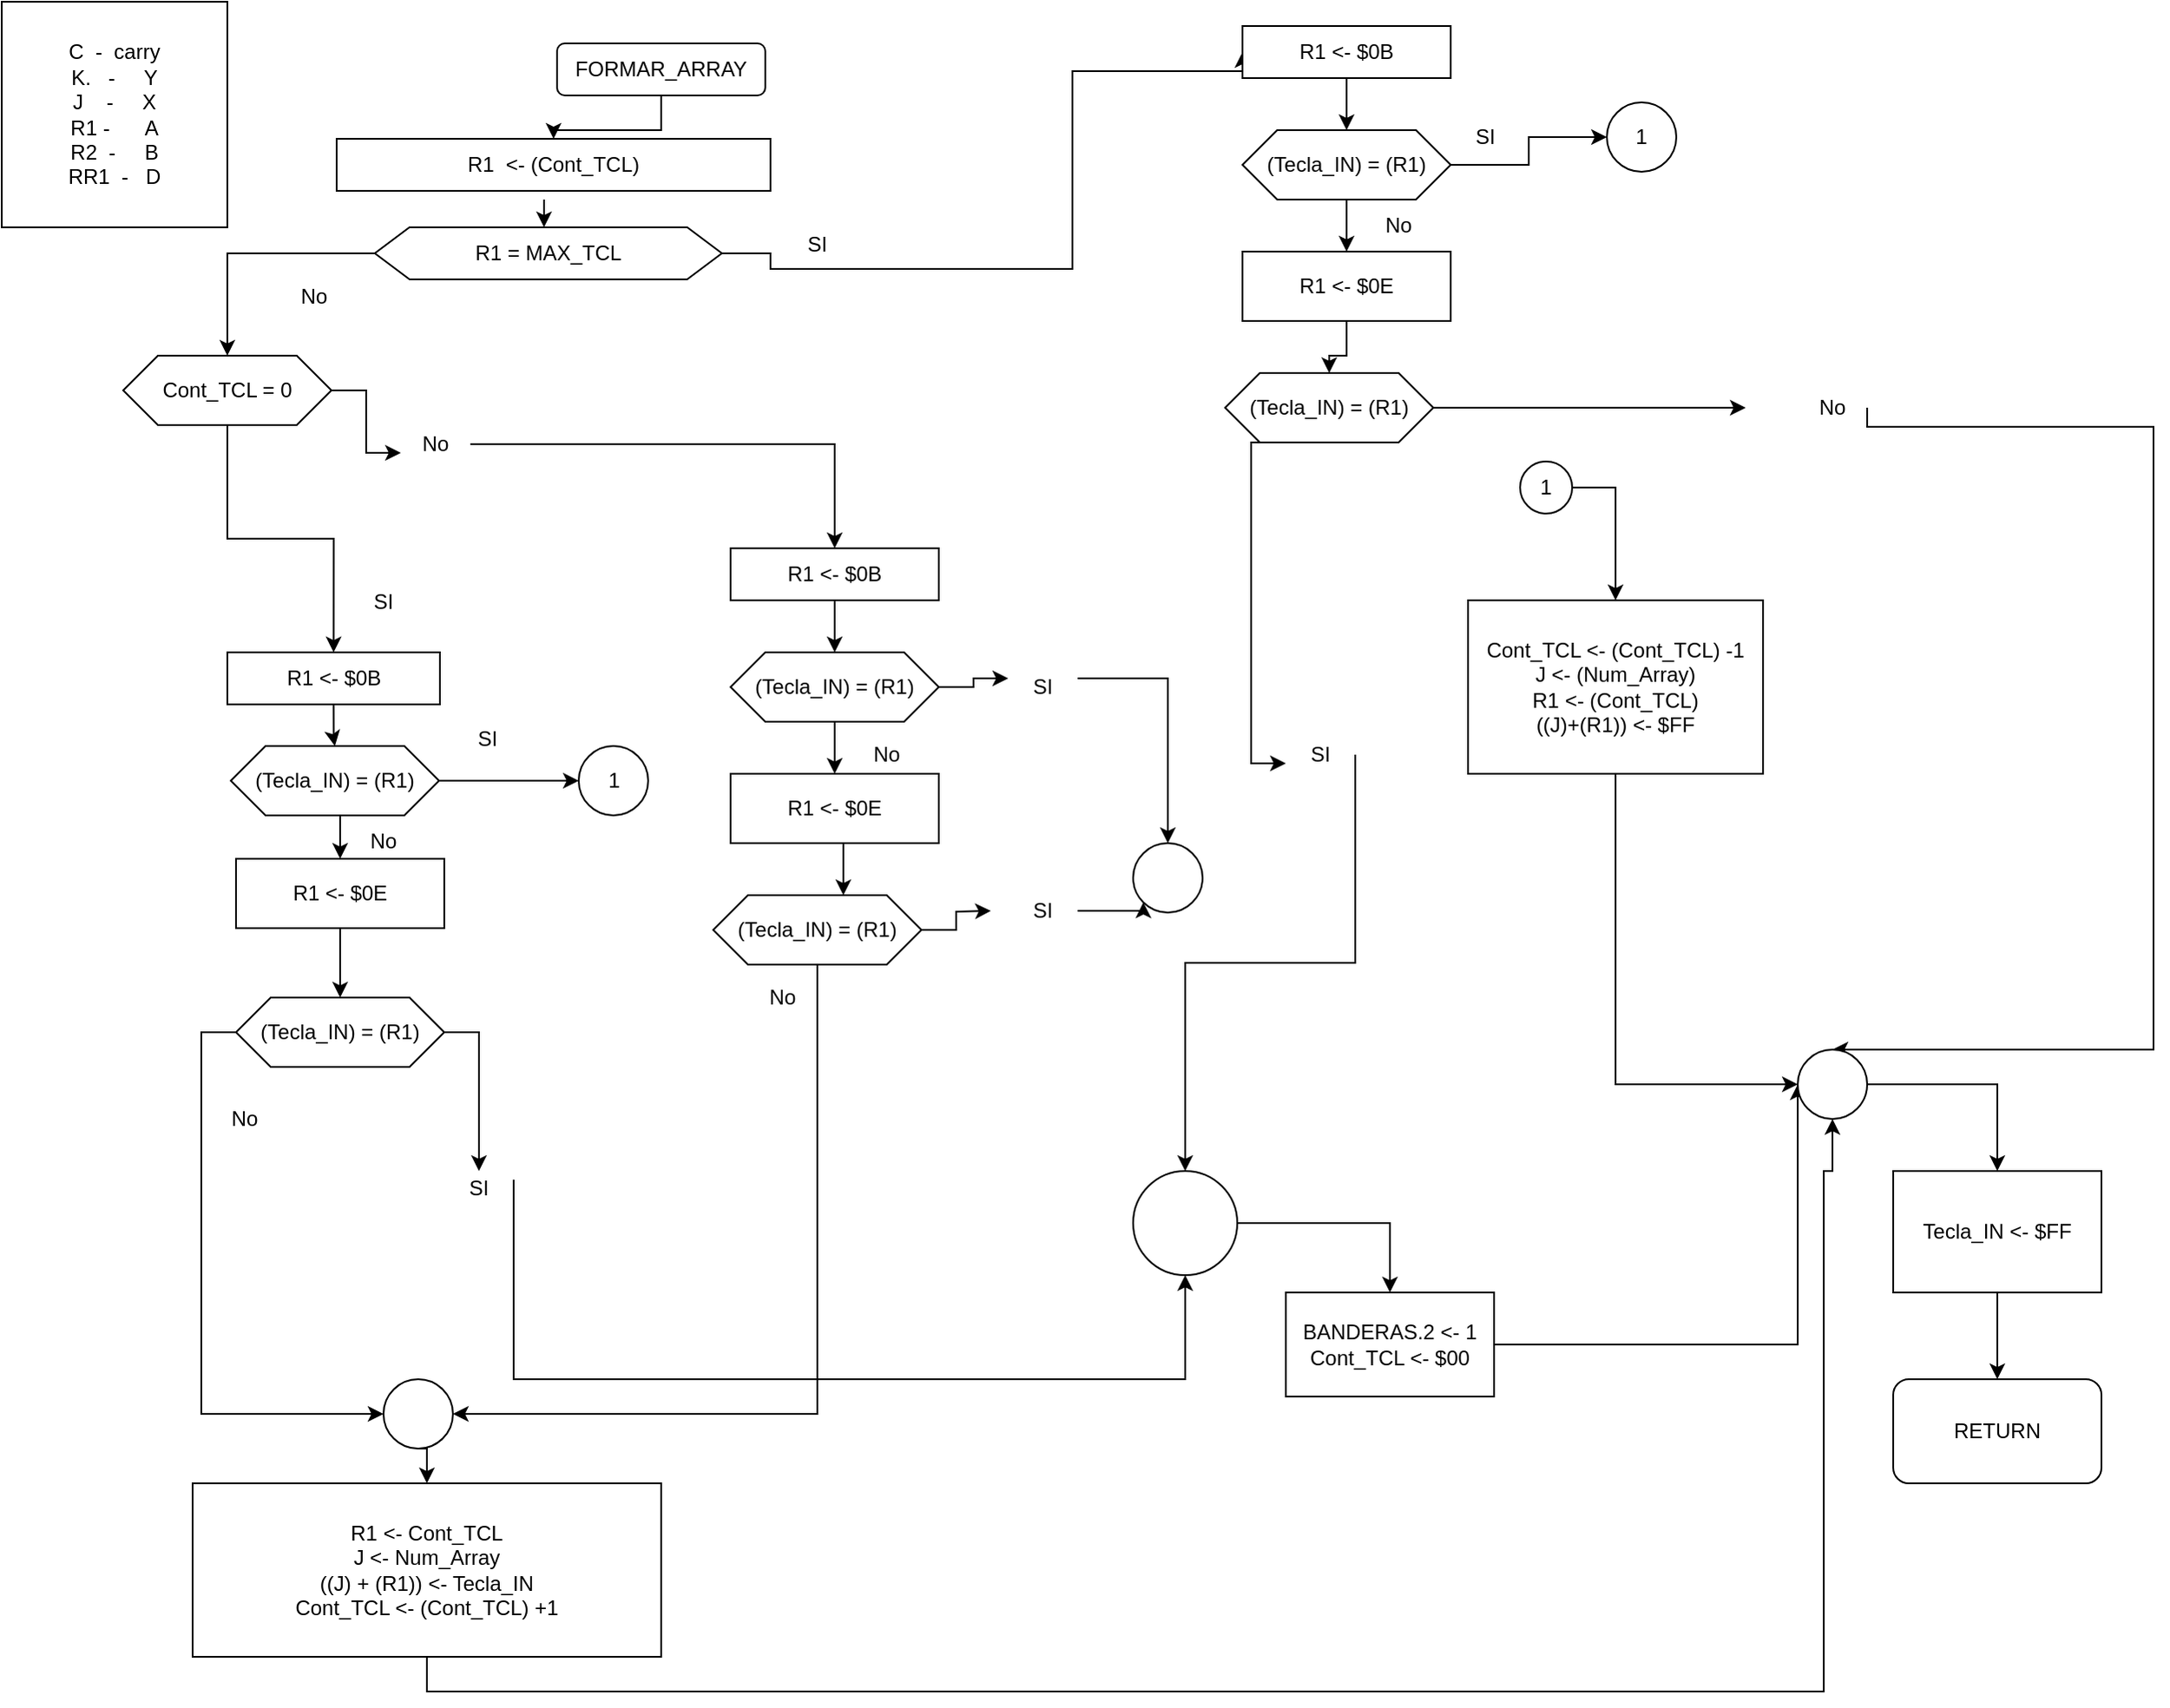 <mxfile version="14.4.3" type="device"><diagram id="Vap7VGlmj7mA0fxkvcFt" name="Page-1"><mxGraphModel dx="2390" dy="1201" grid="1" gridSize="10" guides="1" tooltips="1" connect="1" arrows="1" fold="1" page="1" pageScale="1" pageWidth="850" pageHeight="1100" math="0" shadow="0"><root><mxCell id="0"/><mxCell id="1" parent="0"/><mxCell id="mARzQ-WPaSmC9xW1_njs-147" style="edgeStyle=orthogonalEdgeStyle;rounded=0;orthogonalLoop=1;jettySize=auto;html=1;exitX=0.5;exitY=1;exitDx=0;exitDy=0;" parent="1" source="mARzQ-WPaSmC9xW1_njs-1" target="mARzQ-WPaSmC9xW1_njs-114" edge="1"><mxGeometry relative="1" as="geometry"/></mxCell><mxCell id="mARzQ-WPaSmC9xW1_njs-1" value="FORMAR_ARRAY" style="rounded=1;whiteSpace=wrap;html=1;" parent="1" vertex="1"><mxGeometry x="330" y="30" width="120" height="30" as="geometry"/></mxCell><mxCell id="mARzQ-WPaSmC9xW1_njs-9" value="C &amp;nbsp;- &amp;nbsp;carry&lt;br&gt;K. &amp;nbsp; - &amp;nbsp; &amp;nbsp; Y&lt;br&gt;J &amp;nbsp; &amp;nbsp;- &amp;nbsp; &amp;nbsp; X&lt;br&gt;R1 - &amp;nbsp; &amp;nbsp; &amp;nbsp;A&lt;br&gt;R2 &amp;nbsp;- &amp;nbsp; &amp;nbsp; B&lt;br&gt;RR1 &amp;nbsp;- &amp;nbsp; D" style="whiteSpace=wrap;html=1;aspect=fixed;" parent="1" vertex="1"><mxGeometry x="10" y="6" width="130" height="130" as="geometry"/></mxCell><mxCell id="mARzQ-WPaSmC9xW1_njs-62" style="edgeStyle=orthogonalEdgeStyle;rounded=0;orthogonalLoop=1;jettySize=auto;html=1;exitX=0.5;exitY=1;exitDx=0;exitDy=0;entryX=0.5;entryY=0;entryDx=0;entryDy=0;" parent="1" edge="1"><mxGeometry relative="1" as="geometry"><mxPoint x="322.5" y="120" as="sourcePoint"/><mxPoint x="322.5" y="136" as="targetPoint"/></mxGeometry></mxCell><mxCell id="mARzQ-WPaSmC9xW1_njs-148" style="edgeStyle=orthogonalEdgeStyle;rounded=0;orthogonalLoop=1;jettySize=auto;html=1;exitX=1;exitY=0.5;exitDx=0;exitDy=0;entryX=0;entryY=0.5;entryDx=0;entryDy=0;" parent="1" source="mARzQ-WPaSmC9xW1_njs-115" target="mARzQ-WPaSmC9xW1_njs-116" edge="1"><mxGeometry relative="1" as="geometry"><Array as="points"><mxPoint x="453" y="151"/><mxPoint x="453" y="160"/><mxPoint x="627" y="160"/><mxPoint x="627" y="46"/></Array></mxGeometry></mxCell><mxCell id="mARzQ-WPaSmC9xW1_njs-114" value="R1 &amp;nbsp;&amp;lt;- (Cont_TCL)" style="rounded=0;whiteSpace=wrap;html=1;" parent="1" vertex="1"><mxGeometry x="203" y="85" width="250" height="30" as="geometry"/></mxCell><mxCell id="mARzQ-WPaSmC9xW1_njs-134" style="edgeStyle=orthogonalEdgeStyle;rounded=0;orthogonalLoop=1;jettySize=auto;html=1;exitX=0;exitY=0.5;exitDx=0;exitDy=0;" parent="1" source="mARzQ-WPaSmC9xW1_njs-115" target="mARzQ-WPaSmC9xW1_njs-123" edge="1"><mxGeometry relative="1" as="geometry"/></mxCell><mxCell id="mARzQ-WPaSmC9xW1_njs-115" value="R1 = MAX_TCL" style="shape=hexagon;perimeter=hexagonPerimeter2;whiteSpace=wrap;html=1;fixedSize=1;" parent="1" vertex="1"><mxGeometry x="225" y="136" width="200" height="30" as="geometry"/></mxCell><mxCell id="mARzQ-WPaSmC9xW1_njs-149" style="edgeStyle=orthogonalEdgeStyle;rounded=0;orthogonalLoop=1;jettySize=auto;html=1;exitX=0.5;exitY=1;exitDx=0;exitDy=0;" parent="1" source="mARzQ-WPaSmC9xW1_njs-116" target="mARzQ-WPaSmC9xW1_njs-117" edge="1"><mxGeometry relative="1" as="geometry"/></mxCell><mxCell id="mARzQ-WPaSmC9xW1_njs-116" value="R1 &amp;lt;- $0B" style="rounded=0;whiteSpace=wrap;html=1;" parent="1" vertex="1"><mxGeometry x="725" y="20" width="120" height="30" as="geometry"/></mxCell><mxCell id="mARzQ-WPaSmC9xW1_njs-150" style="edgeStyle=orthogonalEdgeStyle;rounded=0;orthogonalLoop=1;jettySize=auto;html=1;exitX=1;exitY=0.5;exitDx=0;exitDy=0;entryX=0;entryY=0.5;entryDx=0;entryDy=0;" parent="1" source="mARzQ-WPaSmC9xW1_njs-117" target="mARzQ-WPaSmC9xW1_njs-118" edge="1"><mxGeometry relative="1" as="geometry"/></mxCell><mxCell id="mARzQ-WPaSmC9xW1_njs-151" style="edgeStyle=orthogonalEdgeStyle;rounded=0;orthogonalLoop=1;jettySize=auto;html=1;exitX=0.5;exitY=1;exitDx=0;exitDy=0;entryX=0.5;entryY=0;entryDx=0;entryDy=0;" parent="1" source="mARzQ-WPaSmC9xW1_njs-117" target="mARzQ-WPaSmC9xW1_njs-120" edge="1"><mxGeometry relative="1" as="geometry"/></mxCell><mxCell id="mARzQ-WPaSmC9xW1_njs-117" value="(Tecla_IN) = (R1)" style="shape=hexagon;perimeter=hexagonPerimeter2;whiteSpace=wrap;html=1;fixedSize=1;" parent="1" vertex="1"><mxGeometry x="725" y="80" width="120" height="40" as="geometry"/></mxCell><mxCell id="mARzQ-WPaSmC9xW1_njs-118" value="1" style="ellipse;whiteSpace=wrap;html=1;aspect=fixed;" parent="1" vertex="1"><mxGeometry x="935" y="64" width="40" height="40" as="geometry"/></mxCell><mxCell id="mARzQ-WPaSmC9xW1_njs-152" style="edgeStyle=orthogonalEdgeStyle;rounded=0;orthogonalLoop=1;jettySize=auto;html=1;exitX=0.5;exitY=1;exitDx=0;exitDy=0;" parent="1" source="mARzQ-WPaSmC9xW1_njs-120" target="mARzQ-WPaSmC9xW1_njs-122" edge="1"><mxGeometry relative="1" as="geometry"/></mxCell><mxCell id="mARzQ-WPaSmC9xW1_njs-120" value="R1 &amp;lt;- $0E" style="rounded=0;whiteSpace=wrap;html=1;" parent="1" vertex="1"><mxGeometry x="725" y="150" width="120" height="40" as="geometry"/></mxCell><mxCell id="mARzQ-WPaSmC9xW1_njs-181" style="edgeStyle=orthogonalEdgeStyle;rounded=0;orthogonalLoop=1;jettySize=auto;html=1;exitX=1;exitY=0.5;exitDx=0;exitDy=0;" parent="1" source="mARzQ-WPaSmC9xW1_njs-122" edge="1"><mxGeometry relative="1" as="geometry"><mxPoint x="1015" y="240" as="targetPoint"/></mxGeometry></mxCell><mxCell id="NC7_IRbLGc4fIgl-9rr4-18" style="edgeStyle=orthogonalEdgeStyle;rounded=0;orthogonalLoop=1;jettySize=auto;html=1;exitX=0.5;exitY=1;exitDx=0;exitDy=0;entryX=0;entryY=0.75;entryDx=0;entryDy=0;" edge="1" parent="1" source="mARzQ-WPaSmC9xW1_njs-122" target="mARzQ-WPaSmC9xW1_njs-174"><mxGeometry relative="1" as="geometry"><Array as="points"><mxPoint x="730" y="260"/><mxPoint x="730" y="445"/></Array></mxGeometry></mxCell><mxCell id="mARzQ-WPaSmC9xW1_njs-122" value="(Tecla_IN) = (R1)" style="shape=hexagon;perimeter=hexagonPerimeter2;whiteSpace=wrap;html=1;fixedSize=1;" parent="1" vertex="1"><mxGeometry x="715" y="220" width="120" height="40" as="geometry"/></mxCell><mxCell id="mARzQ-WPaSmC9xW1_njs-135" style="edgeStyle=orthogonalEdgeStyle;rounded=0;orthogonalLoop=1;jettySize=auto;html=1;exitX=0.5;exitY=1;exitDx=0;exitDy=0;entryX=0.5;entryY=0;entryDx=0;entryDy=0;" parent="1" source="mARzQ-WPaSmC9xW1_njs-123" target="mARzQ-WPaSmC9xW1_njs-124" edge="1"><mxGeometry relative="1" as="geometry"/></mxCell><mxCell id="NC7_IRbLGc4fIgl-9rr4-15" style="edgeStyle=orthogonalEdgeStyle;rounded=0;orthogonalLoop=1;jettySize=auto;html=1;exitX=1;exitY=0.5;exitDx=0;exitDy=0;entryX=0;entryY=0.75;entryDx=0;entryDy=0;" edge="1" parent="1" source="mARzQ-WPaSmC9xW1_njs-123" target="mARzQ-WPaSmC9xW1_njs-156"><mxGeometry relative="1" as="geometry"/></mxCell><mxCell id="mARzQ-WPaSmC9xW1_njs-123" value="Cont_TCL = 0" style="shape=hexagon;perimeter=hexagonPerimeter2;whiteSpace=wrap;html=1;fixedSize=1;" parent="1" vertex="1"><mxGeometry x="80" y="210" width="120" height="40" as="geometry"/></mxCell><mxCell id="mARzQ-WPaSmC9xW1_njs-137" style="edgeStyle=orthogonalEdgeStyle;rounded=0;orthogonalLoop=1;jettySize=auto;html=1;exitX=0.5;exitY=1;exitDx=0;exitDy=0;" parent="1" source="mARzQ-WPaSmC9xW1_njs-124" target="mARzQ-WPaSmC9xW1_njs-125" edge="1"><mxGeometry relative="1" as="geometry"/></mxCell><mxCell id="mARzQ-WPaSmC9xW1_njs-124" value="R1 &amp;lt;- $0B" style="rounded=0;whiteSpace=wrap;html=1;" parent="1" vertex="1"><mxGeometry x="140" y="381" width="122.5" height="30" as="geometry"/></mxCell><mxCell id="mARzQ-WPaSmC9xW1_njs-138" style="edgeStyle=orthogonalEdgeStyle;rounded=0;orthogonalLoop=1;jettySize=auto;html=1;exitX=1;exitY=0.5;exitDx=0;exitDy=0;entryX=0;entryY=0.5;entryDx=0;entryDy=0;" parent="1" source="mARzQ-WPaSmC9xW1_njs-125" target="mARzQ-WPaSmC9xW1_njs-126" edge="1"><mxGeometry relative="1" as="geometry"/></mxCell><mxCell id="mARzQ-WPaSmC9xW1_njs-139" style="edgeStyle=orthogonalEdgeStyle;rounded=0;orthogonalLoop=1;jettySize=auto;html=1;exitX=0.5;exitY=1;exitDx=0;exitDy=0;entryX=0.5;entryY=0;entryDx=0;entryDy=0;" parent="1" source="mARzQ-WPaSmC9xW1_njs-125" target="mARzQ-WPaSmC9xW1_njs-127" edge="1"><mxGeometry relative="1" as="geometry"/></mxCell><mxCell id="mARzQ-WPaSmC9xW1_njs-125" value="(Tecla_IN) = (R1)" style="shape=hexagon;perimeter=hexagonPerimeter2;whiteSpace=wrap;html=1;fixedSize=1;" parent="1" vertex="1"><mxGeometry x="142" y="435" width="120" height="40" as="geometry"/></mxCell><mxCell id="mARzQ-WPaSmC9xW1_njs-126" value="1" style="ellipse;whiteSpace=wrap;html=1;aspect=fixed;" parent="1" vertex="1"><mxGeometry x="342.5" y="435" width="40" height="40" as="geometry"/></mxCell><mxCell id="mARzQ-WPaSmC9xW1_njs-140" style="edgeStyle=orthogonalEdgeStyle;rounded=0;orthogonalLoop=1;jettySize=auto;html=1;exitX=0.5;exitY=1;exitDx=0;exitDy=0;" parent="1" source="mARzQ-WPaSmC9xW1_njs-127" target="mARzQ-WPaSmC9xW1_njs-128" edge="1"><mxGeometry relative="1" as="geometry"/></mxCell><mxCell id="mARzQ-WPaSmC9xW1_njs-127" value="R1 &amp;lt;- $0E" style="rounded=0;whiteSpace=wrap;html=1;" parent="1" vertex="1"><mxGeometry x="145" y="500" width="120" height="40" as="geometry"/></mxCell><mxCell id="mARzQ-WPaSmC9xW1_njs-142" style="edgeStyle=orthogonalEdgeStyle;rounded=0;orthogonalLoop=1;jettySize=auto;html=1;exitX=1;exitY=0.5;exitDx=0;exitDy=0;entryX=0.5;entryY=0;entryDx=0;entryDy=0;" parent="1" source="mARzQ-WPaSmC9xW1_njs-128" target="mARzQ-WPaSmC9xW1_njs-141" edge="1"><mxGeometry relative="1" as="geometry"/></mxCell><mxCell id="mARzQ-WPaSmC9xW1_njs-143" style="edgeStyle=orthogonalEdgeStyle;rounded=0;orthogonalLoop=1;jettySize=auto;html=1;exitX=0;exitY=0.5;exitDx=0;exitDy=0;entryX=0;entryY=0.5;entryDx=0;entryDy=0;" parent="1" source="mARzQ-WPaSmC9xW1_njs-128" target="mARzQ-WPaSmC9xW1_njs-145" edge="1"><mxGeometry relative="1" as="geometry"><mxPoint x="120" y="830" as="targetPoint"/></mxGeometry></mxCell><mxCell id="mARzQ-WPaSmC9xW1_njs-128" value="(Tecla_IN) = (R1)" style="shape=hexagon;perimeter=hexagonPerimeter2;whiteSpace=wrap;html=1;fixedSize=1;" parent="1" vertex="1"><mxGeometry x="145" y="580" width="120" height="40" as="geometry"/></mxCell><mxCell id="mARzQ-WPaSmC9xW1_njs-161" style="edgeStyle=orthogonalEdgeStyle;rounded=0;orthogonalLoop=1;jettySize=auto;html=1;exitX=0.5;exitY=1;exitDx=0;exitDy=0;entryX=0.5;entryY=0;entryDx=0;entryDy=0;" parent="1" source="mARzQ-WPaSmC9xW1_njs-129" target="mARzQ-WPaSmC9xW1_njs-130" edge="1"><mxGeometry relative="1" as="geometry"/></mxCell><mxCell id="mARzQ-WPaSmC9xW1_njs-129" value="R1 &amp;lt;- $0B" style="rounded=0;whiteSpace=wrap;html=1;" parent="1" vertex="1"><mxGeometry x="430" y="321" width="120" height="30" as="geometry"/></mxCell><mxCell id="mARzQ-WPaSmC9xW1_njs-162" style="edgeStyle=orthogonalEdgeStyle;rounded=0;orthogonalLoop=1;jettySize=auto;html=1;exitX=0.5;exitY=1;exitDx=0;exitDy=0;entryX=0.5;entryY=0;entryDx=0;entryDy=0;" parent="1" source="mARzQ-WPaSmC9xW1_njs-130" target="mARzQ-WPaSmC9xW1_njs-132" edge="1"><mxGeometry relative="1" as="geometry"/></mxCell><mxCell id="mARzQ-WPaSmC9xW1_njs-165" style="edgeStyle=orthogonalEdgeStyle;rounded=0;orthogonalLoop=1;jettySize=auto;html=1;exitX=1;exitY=0.5;exitDx=0;exitDy=0;entryX=0;entryY=0.25;entryDx=0;entryDy=0;" parent="1" source="mARzQ-WPaSmC9xW1_njs-130" target="mARzQ-WPaSmC9xW1_njs-164" edge="1"><mxGeometry relative="1" as="geometry"/></mxCell><mxCell id="mARzQ-WPaSmC9xW1_njs-130" value="(Tecla_IN) = (R1)" style="shape=hexagon;perimeter=hexagonPerimeter2;whiteSpace=wrap;html=1;fixedSize=1;" parent="1" vertex="1"><mxGeometry x="430" y="381" width="120" height="40" as="geometry"/></mxCell><mxCell id="mARzQ-WPaSmC9xW1_njs-131" value="" style="ellipse;whiteSpace=wrap;html=1;aspect=fixed;" parent="1" vertex="1"><mxGeometry x="662" y="491" width="40" height="40" as="geometry"/></mxCell><mxCell id="mARzQ-WPaSmC9xW1_njs-163" style="edgeStyle=orthogonalEdgeStyle;rounded=0;orthogonalLoop=1;jettySize=auto;html=1;exitX=0.5;exitY=1;exitDx=0;exitDy=0;entryX=0.625;entryY=0;entryDx=0;entryDy=0;" parent="1" source="mARzQ-WPaSmC9xW1_njs-132" target="mARzQ-WPaSmC9xW1_njs-133" edge="1"><mxGeometry relative="1" as="geometry"/></mxCell><mxCell id="mARzQ-WPaSmC9xW1_njs-132" value="R1 &amp;lt;- $0E" style="rounded=0;whiteSpace=wrap;html=1;" parent="1" vertex="1"><mxGeometry x="430" y="451" width="120" height="40" as="geometry"/></mxCell><mxCell id="mARzQ-WPaSmC9xW1_njs-167" style="edgeStyle=orthogonalEdgeStyle;rounded=0;orthogonalLoop=1;jettySize=auto;html=1;exitX=1;exitY=0.5;exitDx=0;exitDy=0;" parent="1" source="mARzQ-WPaSmC9xW1_njs-133" edge="1"><mxGeometry relative="1" as="geometry"><mxPoint x="580" y="530" as="targetPoint"/></mxGeometry></mxCell><mxCell id="mARzQ-WPaSmC9xW1_njs-175" style="edgeStyle=orthogonalEdgeStyle;rounded=0;orthogonalLoop=1;jettySize=auto;html=1;exitX=0.5;exitY=1;exitDx=0;exitDy=0;entryX=1;entryY=0.5;entryDx=0;entryDy=0;" parent="1" source="mARzQ-WPaSmC9xW1_njs-133" target="mARzQ-WPaSmC9xW1_njs-145" edge="1"><mxGeometry relative="1" as="geometry"/></mxCell><mxCell id="mARzQ-WPaSmC9xW1_njs-133" value="(Tecla_IN) = (R1)" style="shape=hexagon;perimeter=hexagonPerimeter2;whiteSpace=wrap;html=1;fixedSize=1;" parent="1" vertex="1"><mxGeometry x="420" y="521" width="120" height="40" as="geometry"/></mxCell><mxCell id="mARzQ-WPaSmC9xW1_njs-172" style="edgeStyle=orthogonalEdgeStyle;rounded=0;orthogonalLoop=1;jettySize=auto;html=1;exitX=1;exitY=0.25;exitDx=0;exitDy=0;" parent="1" source="mARzQ-WPaSmC9xW1_njs-141" target="mARzQ-WPaSmC9xW1_njs-173" edge="1"><mxGeometry relative="1" as="geometry"><mxPoint x="1030" y="790" as="targetPoint"/><Array as="points"><mxPoint x="305" y="800"/></Array></mxGeometry></mxCell><mxCell id="mARzQ-WPaSmC9xW1_njs-141" value="SI" style="text;html=1;strokeColor=none;fillColor=none;align=center;verticalAlign=middle;whiteSpace=wrap;rounded=0;" parent="1" vertex="1"><mxGeometry x="265" y="680" width="40" height="20" as="geometry"/></mxCell><mxCell id="mARzQ-WPaSmC9xW1_njs-185" style="edgeStyle=orthogonalEdgeStyle;rounded=0;orthogonalLoop=1;jettySize=auto;html=1;exitX=0.5;exitY=1;exitDx=0;exitDy=0;entryX=0.5;entryY=1;entryDx=0;entryDy=0;" parent="1" source="mARzQ-WPaSmC9xW1_njs-144" target="mARzQ-WPaSmC9xW1_njs-184" edge="1"><mxGeometry relative="1" as="geometry"><Array as="points"><mxPoint x="255" y="980"/><mxPoint x="1060" y="980"/><mxPoint x="1060" y="680"/><mxPoint x="1065" y="680"/></Array></mxGeometry></mxCell><mxCell id="mARzQ-WPaSmC9xW1_njs-144" value="R1 &amp;lt;- Cont_TCL&lt;br&gt;J &amp;lt;- Num_Array&lt;br&gt;((J) + (R1)) &amp;lt;- Tecla_IN&lt;br&gt;Cont_TCL &amp;lt;- (Cont_TCL) +1" style="rounded=0;whiteSpace=wrap;html=1;" parent="1" vertex="1"><mxGeometry x="120" y="860" width="270" height="100" as="geometry"/></mxCell><mxCell id="mARzQ-WPaSmC9xW1_njs-146" style="edgeStyle=orthogonalEdgeStyle;rounded=0;orthogonalLoop=1;jettySize=auto;html=1;exitX=0.5;exitY=1;exitDx=0;exitDy=0;entryX=0.5;entryY=0;entryDx=0;entryDy=0;" parent="1" source="mARzQ-WPaSmC9xW1_njs-145" target="mARzQ-WPaSmC9xW1_njs-144" edge="1"><mxGeometry relative="1" as="geometry"/></mxCell><mxCell id="mARzQ-WPaSmC9xW1_njs-145" value="" style="ellipse;whiteSpace=wrap;html=1;aspect=fixed;" parent="1" vertex="1"><mxGeometry x="230" y="800" width="40" height="40" as="geometry"/></mxCell><mxCell id="mARzQ-WPaSmC9xW1_njs-155" value="SI" style="text;html=1;strokeColor=none;fillColor=none;align=center;verticalAlign=middle;whiteSpace=wrap;rounded=0;" parent="1" vertex="1"><mxGeometry x="210" y="342" width="40" height="20" as="geometry"/></mxCell><mxCell id="NC7_IRbLGc4fIgl-9rr4-16" style="edgeStyle=orthogonalEdgeStyle;rounded=0;orthogonalLoop=1;jettySize=auto;html=1;exitX=1;exitY=0.5;exitDx=0;exitDy=0;" edge="1" parent="1" source="mARzQ-WPaSmC9xW1_njs-156" target="mARzQ-WPaSmC9xW1_njs-129"><mxGeometry relative="1" as="geometry"/></mxCell><mxCell id="mARzQ-WPaSmC9xW1_njs-156" value="No" style="text;html=1;strokeColor=none;fillColor=none;align=center;verticalAlign=middle;whiteSpace=wrap;rounded=0;" parent="1" vertex="1"><mxGeometry x="240" y="251" width="40" height="20" as="geometry"/></mxCell><mxCell id="mARzQ-WPaSmC9xW1_njs-166" style="edgeStyle=orthogonalEdgeStyle;rounded=0;orthogonalLoop=1;jettySize=auto;html=1;exitX=1;exitY=0.25;exitDx=0;exitDy=0;entryX=0.5;entryY=0;entryDx=0;entryDy=0;" parent="1" source="mARzQ-WPaSmC9xW1_njs-164" target="mARzQ-WPaSmC9xW1_njs-131" edge="1"><mxGeometry relative="1" as="geometry"/></mxCell><mxCell id="mARzQ-WPaSmC9xW1_njs-164" value="SI" style="text;html=1;strokeColor=none;fillColor=none;align=center;verticalAlign=middle;whiteSpace=wrap;rounded=0;" parent="1" vertex="1"><mxGeometry x="590" y="391" width="40" height="20" as="geometry"/></mxCell><mxCell id="mARzQ-WPaSmC9xW1_njs-170" style="edgeStyle=orthogonalEdgeStyle;rounded=0;orthogonalLoop=1;jettySize=auto;html=1;exitX=1;exitY=0.5;exitDx=0;exitDy=0;entryX=0;entryY=1;entryDx=0;entryDy=0;" parent="1" source="mARzQ-WPaSmC9xW1_njs-168" target="mARzQ-WPaSmC9xW1_njs-131" edge="1"><mxGeometry relative="1" as="geometry"/></mxCell><mxCell id="mARzQ-WPaSmC9xW1_njs-168" value="SI" style="text;html=1;strokeColor=none;fillColor=none;align=center;verticalAlign=middle;whiteSpace=wrap;rounded=0;" parent="1" vertex="1"><mxGeometry x="590" y="520" width="40" height="20" as="geometry"/></mxCell><mxCell id="NC7_IRbLGc4fIgl-9rr4-22" style="edgeStyle=orthogonalEdgeStyle;rounded=0;orthogonalLoop=1;jettySize=auto;html=1;exitX=1;exitY=0.5;exitDx=0;exitDy=0;" edge="1" parent="1" source="mARzQ-WPaSmC9xW1_njs-173" target="mARzQ-WPaSmC9xW1_njs-180"><mxGeometry relative="1" as="geometry"/></mxCell><mxCell id="mARzQ-WPaSmC9xW1_njs-173" value="" style="ellipse;whiteSpace=wrap;html=1;aspect=fixed;" parent="1" vertex="1"><mxGeometry x="662" y="680" width="60" height="60" as="geometry"/></mxCell><mxCell id="NC7_IRbLGc4fIgl-9rr4-19" style="edgeStyle=orthogonalEdgeStyle;rounded=0;orthogonalLoop=1;jettySize=auto;html=1;exitX=1;exitY=0.5;exitDx=0;exitDy=0;" edge="1" parent="1" source="mARzQ-WPaSmC9xW1_njs-174" target="mARzQ-WPaSmC9xW1_njs-173"><mxGeometry relative="1" as="geometry"><Array as="points"><mxPoint x="692" y="560"/></Array></mxGeometry></mxCell><mxCell id="mARzQ-WPaSmC9xW1_njs-174" value="SI" style="text;html=1;strokeColor=none;fillColor=none;align=center;verticalAlign=middle;whiteSpace=wrap;rounded=0;" parent="1" vertex="1"><mxGeometry x="750" y="430" width="40" height="20" as="geometry"/></mxCell><mxCell id="NC7_IRbLGc4fIgl-9rr4-17" style="edgeStyle=orthogonalEdgeStyle;rounded=0;orthogonalLoop=1;jettySize=auto;html=1;exitX=1;exitY=0.5;exitDx=0;exitDy=0;" edge="1" parent="1" source="mARzQ-WPaSmC9xW1_njs-176" target="mARzQ-WPaSmC9xW1_njs-177"><mxGeometry relative="1" as="geometry"/></mxCell><mxCell id="mARzQ-WPaSmC9xW1_njs-176" value="1" style="ellipse;whiteSpace=wrap;html=1;aspect=fixed;" parent="1" vertex="1"><mxGeometry x="885" y="271" width="30" height="30" as="geometry"/></mxCell><mxCell id="NC7_IRbLGc4fIgl-9rr4-1" style="edgeStyle=orthogonalEdgeStyle;rounded=0;orthogonalLoop=1;jettySize=auto;html=1;exitX=0.5;exitY=1;exitDx=0;exitDy=0;entryX=0;entryY=0.5;entryDx=0;entryDy=0;" edge="1" parent="1" source="mARzQ-WPaSmC9xW1_njs-177" target="mARzQ-WPaSmC9xW1_njs-184"><mxGeometry relative="1" as="geometry"/></mxCell><mxCell id="mARzQ-WPaSmC9xW1_njs-177" value="Cont_TCL &amp;lt;- (Cont_TCL) -1&lt;br&gt;J &amp;lt;- (Num_Array)&lt;br&gt;R1 &amp;lt;- (Cont_TCL)&lt;br&gt;((J)+(R1)) &amp;lt;- $FF" style="rounded=0;whiteSpace=wrap;html=1;" parent="1" vertex="1"><mxGeometry x="855" y="351" width="170" height="100" as="geometry"/></mxCell><mxCell id="mARzQ-WPaSmC9xW1_njs-187" style="edgeStyle=orthogonalEdgeStyle;rounded=0;orthogonalLoop=1;jettySize=auto;html=1;exitX=1;exitY=0.5;exitDx=0;exitDy=0;entryX=0;entryY=0.5;entryDx=0;entryDy=0;" parent="1" source="mARzQ-WPaSmC9xW1_njs-180" target="mARzQ-WPaSmC9xW1_njs-184" edge="1"><mxGeometry relative="1" as="geometry"><Array as="points"><mxPoint x="1045" y="780"/></Array></mxGeometry></mxCell><mxCell id="mARzQ-WPaSmC9xW1_njs-180" value="BANDERAS.2 &amp;lt;- 1&lt;br&gt;Cont_TCL &amp;lt;- $00" style="rounded=0;whiteSpace=wrap;html=1;" parent="1" vertex="1"><mxGeometry x="750" y="750" width="120" height="60" as="geometry"/></mxCell><mxCell id="mARzQ-WPaSmC9xW1_njs-183" style="edgeStyle=orthogonalEdgeStyle;rounded=0;orthogonalLoop=1;jettySize=auto;html=1;exitX=1;exitY=0.5;exitDx=0;exitDy=0;entryX=0.5;entryY=0;entryDx=0;entryDy=0;" parent="1" source="mARzQ-WPaSmC9xW1_njs-182" target="mARzQ-WPaSmC9xW1_njs-184" edge="1"><mxGeometry relative="1" as="geometry"><mxPoint x="1350" y="581.429" as="targetPoint"/><Array as="points"><mxPoint x="1085" y="251"/><mxPoint x="1250" y="251"/></Array></mxGeometry></mxCell><mxCell id="mARzQ-WPaSmC9xW1_njs-182" value="No" style="text;html=1;strokeColor=none;fillColor=none;align=center;verticalAlign=middle;whiteSpace=wrap;rounded=0;" parent="1" vertex="1"><mxGeometry x="1045" y="230" width="40" height="20" as="geometry"/></mxCell><mxCell id="mARzQ-WPaSmC9xW1_njs-189" style="edgeStyle=orthogonalEdgeStyle;rounded=0;orthogonalLoop=1;jettySize=auto;html=1;exitX=1;exitY=0.5;exitDx=0;exitDy=0;" parent="1" source="mARzQ-WPaSmC9xW1_njs-184" target="mARzQ-WPaSmC9xW1_njs-188" edge="1"><mxGeometry relative="1" as="geometry"/></mxCell><mxCell id="mARzQ-WPaSmC9xW1_njs-184" value="" style="ellipse;whiteSpace=wrap;html=1;aspect=fixed;" parent="1" vertex="1"><mxGeometry x="1045" y="610" width="40" height="40" as="geometry"/></mxCell><mxCell id="mARzQ-WPaSmC9xW1_njs-191" style="edgeStyle=orthogonalEdgeStyle;rounded=0;orthogonalLoop=1;jettySize=auto;html=1;exitX=0.5;exitY=1;exitDx=0;exitDy=0;entryX=0.5;entryY=0;entryDx=0;entryDy=0;" parent="1" source="mARzQ-WPaSmC9xW1_njs-188" target="mARzQ-WPaSmC9xW1_njs-190" edge="1"><mxGeometry relative="1" as="geometry"/></mxCell><mxCell id="mARzQ-WPaSmC9xW1_njs-188" value="Tecla_IN &amp;lt;- $FF" style="rounded=0;whiteSpace=wrap;html=1;" parent="1" vertex="1"><mxGeometry x="1100" y="680" width="120" height="70" as="geometry"/></mxCell><mxCell id="mARzQ-WPaSmC9xW1_njs-190" value="RETURN" style="rounded=1;whiteSpace=wrap;html=1;" parent="1" vertex="1"><mxGeometry x="1100" y="800" width="120" height="60" as="geometry"/></mxCell><mxCell id="NC7_IRbLGc4fIgl-9rr4-3" value="No" style="text;html=1;strokeColor=none;fillColor=none;align=center;verticalAlign=middle;whiteSpace=wrap;rounded=0;" vertex="1" parent="1"><mxGeometry x="170" y="166" width="40" height="20" as="geometry"/></mxCell><mxCell id="NC7_IRbLGc4fIgl-9rr4-5" value="SI" style="text;html=1;strokeColor=none;fillColor=none;align=center;verticalAlign=middle;whiteSpace=wrap;rounded=0;" vertex="1" parent="1"><mxGeometry x="845" y="74" width="40" height="20" as="geometry"/></mxCell><mxCell id="NC7_IRbLGc4fIgl-9rr4-6" value="SI" style="text;html=1;strokeColor=none;fillColor=none;align=center;verticalAlign=middle;whiteSpace=wrap;rounded=0;" vertex="1" parent="1"><mxGeometry x="270" y="421" width="40" height="20" as="geometry"/></mxCell><mxCell id="NC7_IRbLGc4fIgl-9rr4-7" value="No" style="text;html=1;strokeColor=none;fillColor=none;align=center;verticalAlign=middle;whiteSpace=wrap;rounded=0;" vertex="1" parent="1"><mxGeometry x="210" y="480" width="40" height="20" as="geometry"/></mxCell><mxCell id="NC7_IRbLGc4fIgl-9rr4-8" value="No" style="text;html=1;strokeColor=none;fillColor=none;align=center;verticalAlign=middle;whiteSpace=wrap;rounded=0;" vertex="1" parent="1"><mxGeometry x="795" y="125" width="40" height="20" as="geometry"/></mxCell><mxCell id="NC7_IRbLGc4fIgl-9rr4-10" value="SI" style="text;html=1;strokeColor=none;fillColor=none;align=center;verticalAlign=middle;whiteSpace=wrap;rounded=0;" vertex="1" parent="1"><mxGeometry x="460" y="136" width="40" height="20" as="geometry"/></mxCell><mxCell id="NC7_IRbLGc4fIgl-9rr4-11" value="No" style="text;html=1;strokeColor=none;fillColor=none;align=center;verticalAlign=middle;whiteSpace=wrap;rounded=0;" vertex="1" parent="1"><mxGeometry x="130" y="640" width="40" height="20" as="geometry"/></mxCell><mxCell id="NC7_IRbLGc4fIgl-9rr4-12" value="No" style="text;html=1;strokeColor=none;fillColor=none;align=center;verticalAlign=middle;whiteSpace=wrap;rounded=0;" vertex="1" parent="1"><mxGeometry x="440" y="570" width="40" height="20" as="geometry"/></mxCell><mxCell id="NC7_IRbLGc4fIgl-9rr4-13" value="No" style="text;html=1;strokeColor=none;fillColor=none;align=center;verticalAlign=middle;whiteSpace=wrap;rounded=0;" vertex="1" parent="1"><mxGeometry x="500" y="430" width="40" height="20" as="geometry"/></mxCell></root></mxGraphModel></diagram></mxfile>